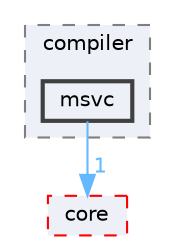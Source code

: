 digraph "runtime/EASTL/include/EASTL/internal/atomic/compiler/msvc"
{
 // LATEX_PDF_SIZE
  bgcolor="transparent";
  edge [fontname=Helvetica,fontsize=10,labelfontname=Helvetica,labelfontsize=10];
  node [fontname=Helvetica,fontsize=10,shape=box,height=0.2,width=0.4];
  compound=true
  subgraph clusterdir_57868ce3729b1365ba386861d4037ba1 {
    graph [ bgcolor="#edf0f7", pencolor="grey50", label="compiler", fontname=Helvetica,fontsize=10 style="filled,dashed", URL="dir_57868ce3729b1365ba386861d4037ba1.html",tooltip=""]
  dir_b63b1413c8291837b0f8c6e40f1e4017 [label="msvc", fillcolor="#edf0f7", color="grey25", style="filled,bold", URL="dir_b63b1413c8291837b0f8c6e40f1e4017.html",tooltip=""];
  }
  dir_0b94c9ea5f3d98712a457061cc05ff83 [label="core", fillcolor="#edf0f7", color="red", style="filled,dashed", URL="dir_0b94c9ea5f3d98712a457061cc05ff83.html",tooltip=""];
  dir_b63b1413c8291837b0f8c6e40f1e4017->dir_0b94c9ea5f3d98712a457061cc05ff83 [headlabel="1", labeldistance=1.5 headhref="dir_000099_000023.html" href="dir_000099_000023.html" color="steelblue1" fontcolor="steelblue1"];
}
